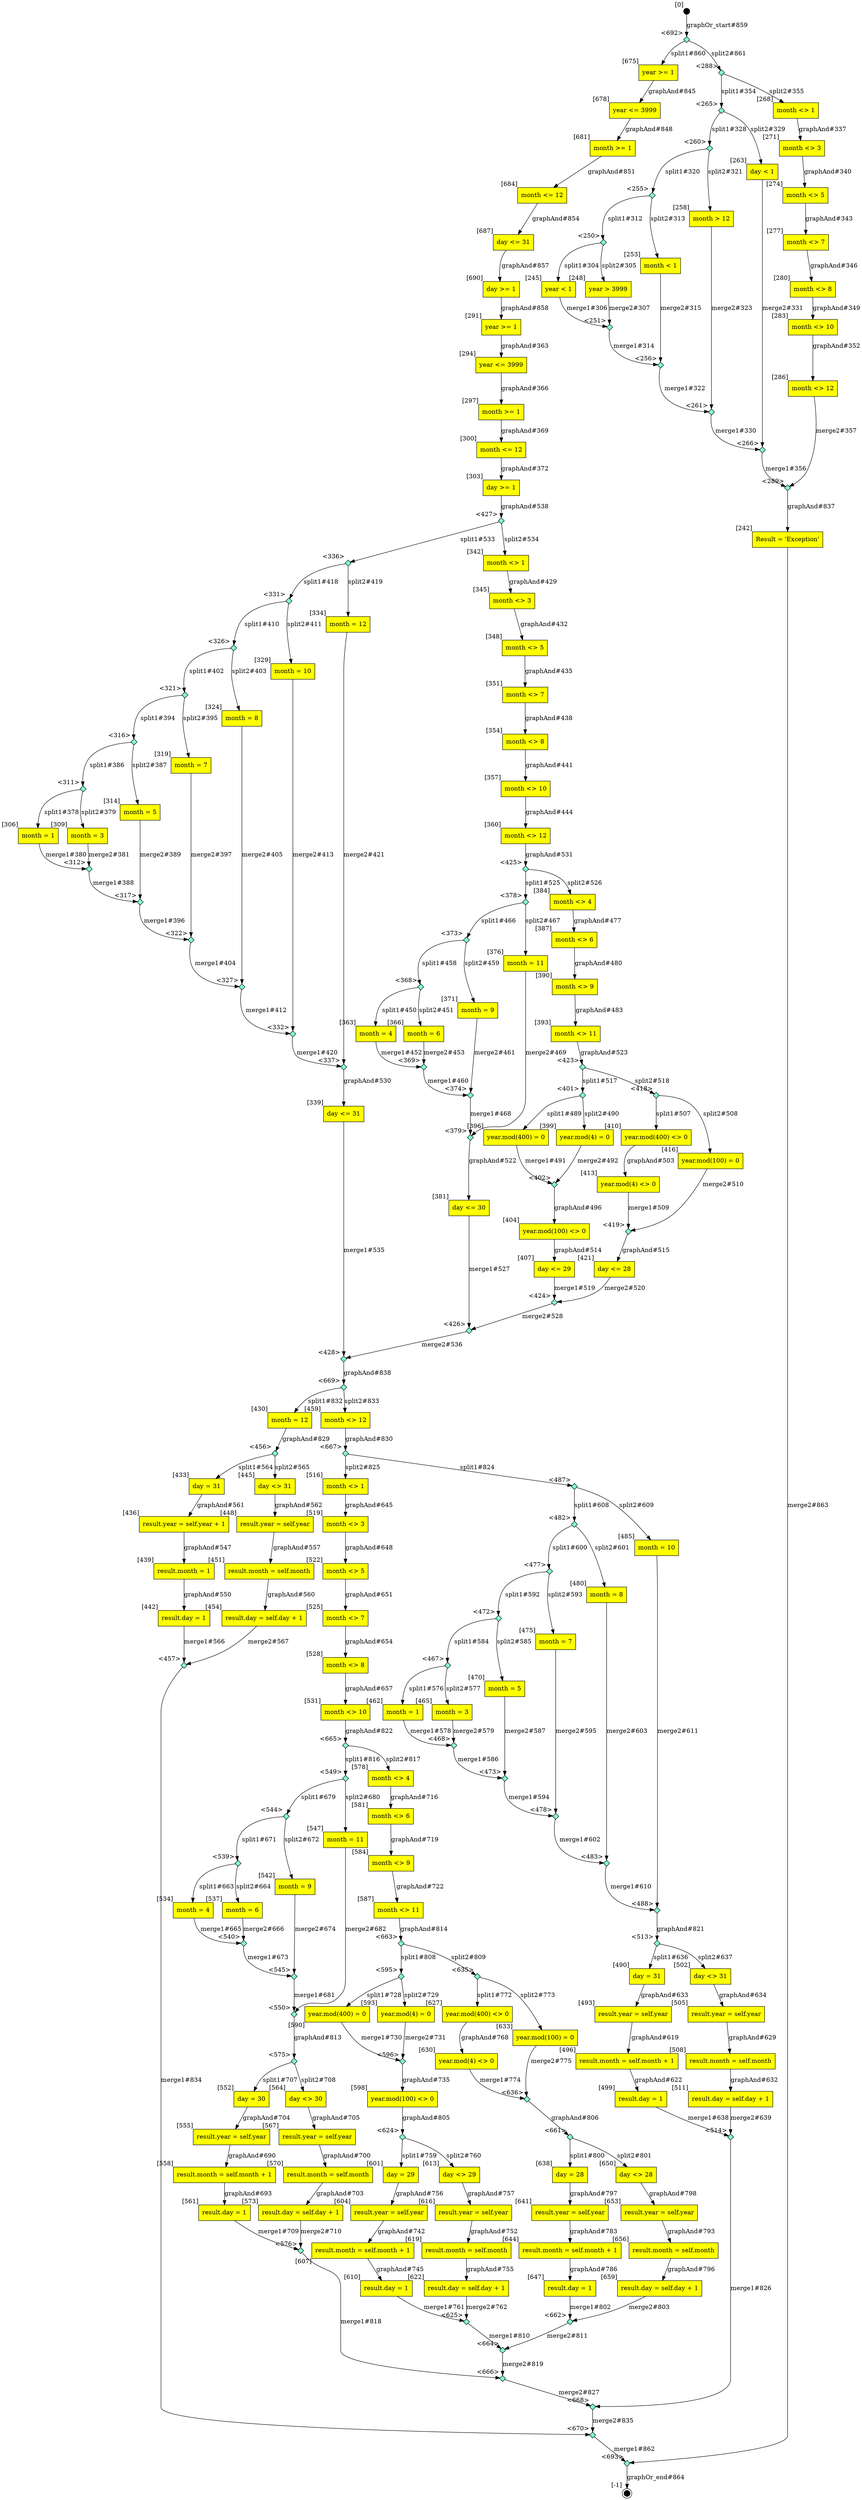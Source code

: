 digraph CLG {
  513 [shape="diamond", label="", xlabel="<513>", style=filled, fillcolor=aquamarine, fixedsize=true, width=.2, height=.2];
  514 [shape="diamond", label="", xlabel="<514>", style=filled, fillcolor=aquamarine, fixedsize=true, width=.2, height=.2];
  516 [shape="box", label="month <> 1", style=filled, fillcolor=yellow, xlabel="[516]"];
  519 [shape="box", label="month <> 3", style=filled, fillcolor=yellow, xlabel="[519]"];
  522 [shape="box", label="month <> 5", style=filled, fillcolor=yellow, xlabel="[522]"];
  525 [shape="box", label="month <> 7", style=filled, fillcolor=yellow, xlabel="[525]"];
  528 [shape="box", label="month <> 8", style=filled, fillcolor=yellow, xlabel="[528]"];
  531 [shape="box", label="month <> 10", style=filled, fillcolor=yellow, xlabel="[531]"];
  534 [shape="box", label="month = 4", style=filled, fillcolor=yellow, xlabel="[534]"];
  537 [shape="box", label="month = 6", style=filled, fillcolor=yellow, xlabel="[537]"];
  539 [shape="diamond", label="", xlabel="<539>", style=filled, fillcolor=aquamarine, fixedsize=true, width=.2, height=.2];
  540 [shape="diamond", label="", xlabel="<540>", style=filled, fillcolor=aquamarine, fixedsize=true, width=.2, height=.2];
  542 [shape="box", label="month = 9", style=filled, fillcolor=yellow, xlabel="[542]"];
  544 [shape="diamond", label="", xlabel="<544>", style=filled, fillcolor=aquamarine, fixedsize=true, width=.2, height=.2];
  545 [shape="diamond", label="", xlabel="<545>", style=filled, fillcolor=aquamarine, fixedsize=true, width=.2, height=.2];
  547 [shape="box", label="month = 11", style=filled, fillcolor=yellow, xlabel="[547]"];
  549 [shape="diamond", label="", xlabel="<549>", style=filled, fillcolor=aquamarine, fixedsize=true, width=.2, height=.2];
  550 [shape="diamond", label="", xlabel="<550>", style=filled, fillcolor=aquamarine, fixedsize=true, width=.2, height=.2];
  552 [shape="box", label="day = 30", style=filled, fillcolor=yellow, xlabel="[552]"];
  555 [shape="box", label="result.year = self.year", style=filled, fillcolor=yellow, xlabel="[555]"];
  558 [shape="box", label="result.month = self.month + 1", style=filled, fillcolor=yellow, xlabel="[558]"];
  561 [shape="box", label="result.day = 1", style=filled, fillcolor=yellow, xlabel="[561]"];
  564 [shape="box", label="day <> 30", style=filled, fillcolor=yellow, xlabel="[564]"];
  567 [shape="box", label="result.year = self.year", style=filled, fillcolor=yellow, xlabel="[567]"];
  570 [shape="box", label="result.month = self.month", style=filled, fillcolor=yellow, xlabel="[570]"];
  573 [shape="box", label="result.day = self.day + 1", style=filled, fillcolor=yellow, xlabel="[573]"];
  575 [shape="diamond", label="", xlabel="<575>", style=filled, fillcolor=aquamarine, fixedsize=true, width=.2, height=.2];
  576 [shape="diamond", label="", xlabel="<576>", style=filled, fillcolor=aquamarine, fixedsize=true, width=.2, height=.2];
  578 [shape="box", label="month <> 4", style=filled, fillcolor=yellow, xlabel="[578]"];
  581 [shape="box", label="month <> 6", style=filled, fillcolor=yellow, xlabel="[581]"];
  584 [shape="box", label="month <> 9", style=filled, fillcolor=yellow, xlabel="[584]"];
  587 [shape="box", label="month <> 11", style=filled, fillcolor=yellow, xlabel="[587]"];
  590 [shape="box", label="year.mod(400) = 0", style=filled, fillcolor=yellow, xlabel="[590]"];
  593 [shape="box", label="year.mod(4) = 0", style=filled, fillcolor=yellow, xlabel="[593]"];
  595 [shape="diamond", label="", xlabel="<595>", style=filled, fillcolor=aquamarine, fixedsize=true, width=.2, height=.2];
  596 [shape="diamond", label="", xlabel="<596>", style=filled, fillcolor=aquamarine, fixedsize=true, width=.2, height=.2];
  598 [shape="box", label="year.mod(100) <> 0", style=filled, fillcolor=yellow, xlabel="[598]"];
  601 [shape="box", label="day = 29", style=filled, fillcolor=yellow, xlabel="[601]"];
  604 [shape="box", label="result.year = self.year", style=filled, fillcolor=yellow, xlabel="[604]"];
  607 [shape="box", label="result.month = self.month + 1", style=filled, fillcolor=yellow, xlabel="[607]"];
  610 [shape="box", label="result.day = 1", style=filled, fillcolor=yellow, xlabel="[610]"];
  613 [shape="box", label="day <> 29", style=filled, fillcolor=yellow, xlabel="[613]"];
  616 [shape="box", label="result.year = self.year", style=filled, fillcolor=yellow, xlabel="[616]"];
  619 [shape="box", label="result.month = self.month", style=filled, fillcolor=yellow, xlabel="[619]"];
  622 [shape="box", label="result.day = self.day + 1", style=filled, fillcolor=yellow, xlabel="[622]"];
  624 [shape="diamond", label="", xlabel="<624>", style=filled, fillcolor=aquamarine, fixedsize=true, width=.2, height=.2];
  625 [shape="diamond", label="", xlabel="<625>", style=filled, fillcolor=aquamarine, fixedsize=true, width=.2, height=.2];
  627 [shape="box", label="year.mod(400) <> 0", style=filled, fillcolor=yellow, xlabel="[627]"];
  630 [shape="box", label="year.mod(4) <> 0", style=filled, fillcolor=yellow, xlabel="[630]"];
  633 [shape="box", label="year.mod(100) = 0", style=filled, fillcolor=yellow, xlabel="[633]"];
  635 [shape="diamond", label="", xlabel="<635>", style=filled, fillcolor=aquamarine, fixedsize=true, width=.2, height=.2];
  636 [shape="diamond", label="", xlabel="<636>", style=filled, fillcolor=aquamarine, fixedsize=true, width=.2, height=.2];
  638 [shape="box", label="day = 28", style=filled, fillcolor=yellow, xlabel="[638]"];
  641 [shape="box", label="result.year = self.year", style=filled, fillcolor=yellow, xlabel="[641]"];
  644 [shape="box", label="result.month = self.month + 1", style=filled, fillcolor=yellow, xlabel="[644]"];
  647 [shape="box", label="result.day = 1", style=filled, fillcolor=yellow, xlabel="[647]"];
  650 [shape="box", label="day <> 28", style=filled, fillcolor=yellow, xlabel="[650]"];
  653 [shape="box", label="result.year = self.year", style=filled, fillcolor=yellow, xlabel="[653]"];
  656 [shape="box", label="result.month = self.month", style=filled, fillcolor=yellow, xlabel="[656]"];
  659 [shape="box", label="result.day = self.day + 1", style=filled, fillcolor=yellow, xlabel="[659]"];
  661 [shape="diamond", label="", xlabel="<661>", style=filled, fillcolor=aquamarine, fixedsize=true, width=.2, height=.2];
  662 [shape="diamond", label="", xlabel="<662>", style=filled, fillcolor=aquamarine, fixedsize=true, width=.2, height=.2];
  663 [shape="diamond", label="", xlabel="<663>", style=filled, fillcolor=aquamarine, fixedsize=true, width=.2, height=.2];
  664 [shape="diamond", label="", xlabel="<664>", style=filled, fillcolor=aquamarine, fixedsize=true, width=.2, height=.2];
  665 [shape="diamond", label="", xlabel="<665>", style=filled, fillcolor=aquamarine, fixedsize=true, width=.2, height=.2];
  666 [shape="diamond", label="", xlabel="<666>", style=filled, fillcolor=aquamarine, fixedsize=true, width=.2, height=.2];
  667 [shape="diamond", label="", xlabel="<667>", style=filled, fillcolor=aquamarine, fixedsize=true, width=.2, height=.2];
  668 [shape="diamond", label="", xlabel="<668>", style=filled, fillcolor=aquamarine, fixedsize=true, width=.2, height=.2];
  669 [shape="diamond", label="", xlabel="<669>", style=filled, fillcolor=aquamarine, fixedsize=true, width=.2, height=.2];
  670 [shape="diamond", label="", xlabel="<670>", style=filled, fillcolor=aquamarine, fixedsize=true, width=.2, height=.2];
  674 [style=filled, fillcolor=black, shape="circle", label="", fixedsize=true, width=.2, height=.2, xlabel="[0]"];
  675 [shape="box", label="year >= 1", style=filled, fillcolor=yellow, xlabel="[675]"];
  678 [shape="box", label="year <= 3999", style=filled, fillcolor=yellow, xlabel="[678]"];
  681 [shape="box", label="month >= 1", style=filled, fillcolor=yellow, xlabel="[681]"];
  684 [shape="box", label="month <= 12", style=filled, fillcolor=yellow, xlabel="[684]"];
  687 [shape="box", label="day <= 31", style=filled, fillcolor=yellow, xlabel="[687]"];
  690 [shape="box", label="day >= 1", style=filled, fillcolor=yellow, xlabel="[690]"];
  692 [shape="diamond", label="", xlabel="<692>", style=filled, fillcolor=aquamarine, fixedsize=true, width=.2, height=.2];
  693 [shape="diamond", label="", xlabel="<693>", style=filled, fillcolor=aquamarine, fixedsize=true, width=.2, height=.2];
  242 [shape="box", label="Result = 'Exception'", style=filled, fillcolor=yellow, xlabel="[242]"];
  243 [style=filled, fillcolor=black, shape="doublecircle", label="", fixedsize=true, width=.2, height=.2, xlabel="[-1]"];
  245 [shape="box", label="year < 1", style=filled, fillcolor=yellow, xlabel="[245]"];
  248 [shape="box", label="year > 3999", style=filled, fillcolor=yellow, xlabel="[248]"];
  250 [shape="diamond", label="", xlabel="<250>", style=filled, fillcolor=aquamarine, fixedsize=true, width=.2, height=.2];
  251 [shape="diamond", label="", xlabel="<251>", style=filled, fillcolor=aquamarine, fixedsize=true, width=.2, height=.2];
  253 [shape="box", label="month < 1", style=filled, fillcolor=yellow, xlabel="[253]"];
  255 [shape="diamond", label="", xlabel="<255>", style=filled, fillcolor=aquamarine, fixedsize=true, width=.2, height=.2];
  256 [shape="diamond", label="", xlabel="<256>", style=filled, fillcolor=aquamarine, fixedsize=true, width=.2, height=.2];
  258 [shape="box", label="month > 12", style=filled, fillcolor=yellow, xlabel="[258]"];
  260 [shape="diamond", label="", xlabel="<260>", style=filled, fillcolor=aquamarine, fixedsize=true, width=.2, height=.2];
  261 [shape="diamond", label="", xlabel="<261>", style=filled, fillcolor=aquamarine, fixedsize=true, width=.2, height=.2];
  263 [shape="box", label="day < 1", style=filled, fillcolor=yellow, xlabel="[263]"];
  265 [shape="diamond", label="", xlabel="<265>", style=filled, fillcolor=aquamarine, fixedsize=true, width=.2, height=.2];
  266 [shape="diamond", label="", xlabel="<266>", style=filled, fillcolor=aquamarine, fixedsize=true, width=.2, height=.2];
  268 [shape="box", label="month <> 1", style=filled, fillcolor=yellow, xlabel="[268]"];
  271 [shape="box", label="month <> 3", style=filled, fillcolor=yellow, xlabel="[271]"];
  274 [shape="box", label="month <> 5", style=filled, fillcolor=yellow, xlabel="[274]"];
  277 [shape="box", label="month <> 7", style=filled, fillcolor=yellow, xlabel="[277]"];
  280 [shape="box", label="month <> 8", style=filled, fillcolor=yellow, xlabel="[280]"];
  283 [shape="box", label="month <> 10", style=filled, fillcolor=yellow, xlabel="[283]"];
  286 [shape="box", label="month <> 12", style=filled, fillcolor=yellow, xlabel="[286]"];
  288 [shape="diamond", label="", xlabel="<288>", style=filled, fillcolor=aquamarine, fixedsize=true, width=.2, height=.2];
  289 [shape="diamond", label="", xlabel="<289>", style=filled, fillcolor=aquamarine, fixedsize=true, width=.2, height=.2];
  291 [shape="box", label="year >= 1", style=filled, fillcolor=yellow, xlabel="[291]"];
  294 [shape="box", label="year <= 3999", style=filled, fillcolor=yellow, xlabel="[294]"];
  297 [shape="box", label="month >= 1", style=filled, fillcolor=yellow, xlabel="[297]"];
  300 [shape="box", label="month <= 12", style=filled, fillcolor=yellow, xlabel="[300]"];
  303 [shape="box", label="day >= 1", style=filled, fillcolor=yellow, xlabel="[303]"];
  306 [shape="box", label="month = 1", style=filled, fillcolor=yellow, xlabel="[306]"];
  309 [shape="box", label="month = 3", style=filled, fillcolor=yellow, xlabel="[309]"];
  311 [shape="diamond", label="", xlabel="<311>", style=filled, fillcolor=aquamarine, fixedsize=true, width=.2, height=.2];
  312 [shape="diamond", label="", xlabel="<312>", style=filled, fillcolor=aquamarine, fixedsize=true, width=.2, height=.2];
  314 [shape="box", label="month = 5", style=filled, fillcolor=yellow, xlabel="[314]"];
  316 [shape="diamond", label="", xlabel="<316>", style=filled, fillcolor=aquamarine, fixedsize=true, width=.2, height=.2];
  317 [shape="diamond", label="", xlabel="<317>", style=filled, fillcolor=aquamarine, fixedsize=true, width=.2, height=.2];
  319 [shape="box", label="month = 7", style=filled, fillcolor=yellow, xlabel="[319]"];
  321 [shape="diamond", label="", xlabel="<321>", style=filled, fillcolor=aquamarine, fixedsize=true, width=.2, height=.2];
  322 [shape="diamond", label="", xlabel="<322>", style=filled, fillcolor=aquamarine, fixedsize=true, width=.2, height=.2];
  324 [shape="box", label="month = 8", style=filled, fillcolor=yellow, xlabel="[324]"];
  326 [shape="diamond", label="", xlabel="<326>", style=filled, fillcolor=aquamarine, fixedsize=true, width=.2, height=.2];
  327 [shape="diamond", label="", xlabel="<327>", style=filled, fillcolor=aquamarine, fixedsize=true, width=.2, height=.2];
  329 [shape="box", label="month = 10", style=filled, fillcolor=yellow, xlabel="[329]"];
  331 [shape="diamond", label="", xlabel="<331>", style=filled, fillcolor=aquamarine, fixedsize=true, width=.2, height=.2];
  332 [shape="diamond", label="", xlabel="<332>", style=filled, fillcolor=aquamarine, fixedsize=true, width=.2, height=.2];
  334 [shape="box", label="month = 12", style=filled, fillcolor=yellow, xlabel="[334]"];
  336 [shape="diamond", label="", xlabel="<336>", style=filled, fillcolor=aquamarine, fixedsize=true, width=.2, height=.2];
  337 [shape="diamond", label="", xlabel="<337>", style=filled, fillcolor=aquamarine, fixedsize=true, width=.2, height=.2];
  339 [shape="box", label="day <= 31", style=filled, fillcolor=yellow, xlabel="[339]"];
  342 [shape="box", label="month <> 1", style=filled, fillcolor=yellow, xlabel="[342]"];
  345 [shape="box", label="month <> 3", style=filled, fillcolor=yellow, xlabel="[345]"];
  348 [shape="box", label="month <> 5", style=filled, fillcolor=yellow, xlabel="[348]"];
  351 [shape="box", label="month <> 7", style=filled, fillcolor=yellow, xlabel="[351]"];
  354 [shape="box", label="month <> 8", style=filled, fillcolor=yellow, xlabel="[354]"];
  357 [shape="box", label="month <> 10", style=filled, fillcolor=yellow, xlabel="[357]"];
  360 [shape="box", label="month <> 12", style=filled, fillcolor=yellow, xlabel="[360]"];
  363 [shape="box", label="month = 4", style=filled, fillcolor=yellow, xlabel="[363]"];
  366 [shape="box", label="month = 6", style=filled, fillcolor=yellow, xlabel="[366]"];
  368 [shape="diamond", label="", xlabel="<368>", style=filled, fillcolor=aquamarine, fixedsize=true, width=.2, height=.2];
  369 [shape="diamond", label="", xlabel="<369>", style=filled, fillcolor=aquamarine, fixedsize=true, width=.2, height=.2];
  371 [shape="box", label="month = 9", style=filled, fillcolor=yellow, xlabel="[371]"];
  373 [shape="diamond", label="", xlabel="<373>", style=filled, fillcolor=aquamarine, fixedsize=true, width=.2, height=.2];
  374 [shape="diamond", label="", xlabel="<374>", style=filled, fillcolor=aquamarine, fixedsize=true, width=.2, height=.2];
  376 [shape="box", label="month = 11", style=filled, fillcolor=yellow, xlabel="[376]"];
  378 [shape="diamond", label="", xlabel="<378>", style=filled, fillcolor=aquamarine, fixedsize=true, width=.2, height=.2];
  379 [shape="diamond", label="", xlabel="<379>", style=filled, fillcolor=aquamarine, fixedsize=true, width=.2, height=.2];
  381 [shape="box", label="day <= 30", style=filled, fillcolor=yellow, xlabel="[381]"];
  384 [shape="box", label="month <> 4", style=filled, fillcolor=yellow, xlabel="[384]"];
  387 [shape="box", label="month <> 6", style=filled, fillcolor=yellow, xlabel="[387]"];
  390 [shape="box", label="month <> 9", style=filled, fillcolor=yellow, xlabel="[390]"];
  393 [shape="box", label="month <> 11", style=filled, fillcolor=yellow, xlabel="[393]"];
  396 [shape="box", label="year.mod(400) = 0", style=filled, fillcolor=yellow, xlabel="[396]"];
  399 [shape="box", label="year.mod(4) = 0", style=filled, fillcolor=yellow, xlabel="[399]"];
  401 [shape="diamond", label="", xlabel="<401>", style=filled, fillcolor=aquamarine, fixedsize=true, width=.2, height=.2];
  402 [shape="diamond", label="", xlabel="<402>", style=filled, fillcolor=aquamarine, fixedsize=true, width=.2, height=.2];
  404 [shape="box", label="year.mod(100) <> 0", style=filled, fillcolor=yellow, xlabel="[404]"];
  407 [shape="box", label="day <= 29", style=filled, fillcolor=yellow, xlabel="[407]"];
  410 [shape="box", label="year.mod(400) <> 0", style=filled, fillcolor=yellow, xlabel="[410]"];
  413 [shape="box", label="year.mod(4) <> 0", style=filled, fillcolor=yellow, xlabel="[413]"];
  416 [shape="box", label="year.mod(100) = 0", style=filled, fillcolor=yellow, xlabel="[416]"];
  418 [shape="diamond", label="", xlabel="<418>", style=filled, fillcolor=aquamarine, fixedsize=true, width=.2, height=.2];
  419 [shape="diamond", label="", xlabel="<419>", style=filled, fillcolor=aquamarine, fixedsize=true, width=.2, height=.2];
  421 [shape="box", label="day <= 28", style=filled, fillcolor=yellow, xlabel="[421]"];
  423 [shape="diamond", label="", xlabel="<423>", style=filled, fillcolor=aquamarine, fixedsize=true, width=.2, height=.2];
  424 [shape="diamond", label="", xlabel="<424>", style=filled, fillcolor=aquamarine, fixedsize=true, width=.2, height=.2];
  425 [shape="diamond", label="", xlabel="<425>", style=filled, fillcolor=aquamarine, fixedsize=true, width=.2, height=.2];
  426 [shape="diamond", label="", xlabel="<426>", style=filled, fillcolor=aquamarine, fixedsize=true, width=.2, height=.2];
  427 [shape="diamond", label="", xlabel="<427>", style=filled, fillcolor=aquamarine, fixedsize=true, width=.2, height=.2];
  428 [shape="diamond", label="", xlabel="<428>", style=filled, fillcolor=aquamarine, fixedsize=true, width=.2, height=.2];
  430 [shape="box", label="month = 12", style=filled, fillcolor=yellow, xlabel="[430]"];
  433 [shape="box", label="day = 31", style=filled, fillcolor=yellow, xlabel="[433]"];
  436 [shape="box", label="result.year = self.year + 1", style=filled, fillcolor=yellow, xlabel="[436]"];
  439 [shape="box", label="result.month = 1", style=filled, fillcolor=yellow, xlabel="[439]"];
  442 [shape="box", label="result.day = 1", style=filled, fillcolor=yellow, xlabel="[442]"];
  445 [shape="box", label="day <> 31", style=filled, fillcolor=yellow, xlabel="[445]"];
  448 [shape="box", label="result.year = self.year", style=filled, fillcolor=yellow, xlabel="[448]"];
  451 [shape="box", label="result.month = self.month", style=filled, fillcolor=yellow, xlabel="[451]"];
  454 [shape="box", label="result.day = self.day + 1", style=filled, fillcolor=yellow, xlabel="[454]"];
  456 [shape="diamond", label="", xlabel="<456>", style=filled, fillcolor=aquamarine, fixedsize=true, width=.2, height=.2];
  457 [shape="diamond", label="", xlabel="<457>", style=filled, fillcolor=aquamarine, fixedsize=true, width=.2, height=.2];
  459 [shape="box", label="month <> 12", style=filled, fillcolor=yellow, xlabel="[459]"];
  462 [shape="box", label="month = 1", style=filled, fillcolor=yellow, xlabel="[462]"];
  465 [shape="box", label="month = 3", style=filled, fillcolor=yellow, xlabel="[465]"];
  467 [shape="diamond", label="", xlabel="<467>", style=filled, fillcolor=aquamarine, fixedsize=true, width=.2, height=.2];
  468 [shape="diamond", label="", xlabel="<468>", style=filled, fillcolor=aquamarine, fixedsize=true, width=.2, height=.2];
  470 [shape="box", label="month = 5", style=filled, fillcolor=yellow, xlabel="[470]"];
  472 [shape="diamond", label="", xlabel="<472>", style=filled, fillcolor=aquamarine, fixedsize=true, width=.2, height=.2];
  473 [shape="diamond", label="", xlabel="<473>", style=filled, fillcolor=aquamarine, fixedsize=true, width=.2, height=.2];
  475 [shape="box", label="month = 7", style=filled, fillcolor=yellow, xlabel="[475]"];
  477 [shape="diamond", label="", xlabel="<477>", style=filled, fillcolor=aquamarine, fixedsize=true, width=.2, height=.2];
  478 [shape="diamond", label="", xlabel="<478>", style=filled, fillcolor=aquamarine, fixedsize=true, width=.2, height=.2];
  480 [shape="box", label="month = 8", style=filled, fillcolor=yellow, xlabel="[480]"];
  482 [shape="diamond", label="", xlabel="<482>", style=filled, fillcolor=aquamarine, fixedsize=true, width=.2, height=.2];
  483 [shape="diamond", label="", xlabel="<483>", style=filled, fillcolor=aquamarine, fixedsize=true, width=.2, height=.2];
  485 [shape="box", label="month = 10", style=filled, fillcolor=yellow, xlabel="[485]"];
  487 [shape="diamond", label="", xlabel="<487>", style=filled, fillcolor=aquamarine, fixedsize=true, width=.2, height=.2];
  488 [shape="diamond", label="", xlabel="<488>", style=filled, fillcolor=aquamarine, fixedsize=true, width=.2, height=.2];
  490 [shape="box", label="day = 31", style=filled, fillcolor=yellow, xlabel="[490]"];
  493 [shape="box", label="result.year = self.year", style=filled, fillcolor=yellow, xlabel="[493]"];
  496 [shape="box", label="result.month = self.month + 1", style=filled, fillcolor=yellow, xlabel="[496]"];
  499 [shape="box", label="result.day = 1", style=filled, fillcolor=yellow, xlabel="[499]"];
  502 [shape="box", label="day <> 31", style=filled, fillcolor=yellow, xlabel="[502]"];
  505 [shape="box", label="result.year = self.year", style=filled, fillcolor=yellow, xlabel="[505]"];
  508 [shape="box", label="result.month = self.month", style=filled, fillcolor=yellow, xlabel="[508]"];
  511 [shape="box", label="result.day = self.day + 1", style=filled, fillcolor=yellow, xlabel="[511]"];
  404 -> 407[label="graphAnd#514"];
  419 -> 421[label="graphAnd#515"];
  423 -> 401[label="split1#517"];
  423 -> 418[label="split2#518"];
  407 -> 424[label="merge1#519"];
  421 -> 424[label="merge2#520"];
  379 -> 381[label="graphAnd#522"];
  393 -> 423[label="graphAnd#523"];
  425 -> 378[label="split1#525"];
  425 -> 384[label="split2#526"];
  381 -> 426[label="merge1#527"];
  424 -> 426[label="merge2#528"];
  337 -> 339[label="graphAnd#530"];
  360 -> 425[label="graphAnd#531"];
  427 -> 336[label="split1#533"];
  427 -> 342[label="split2#534"];
  339 -> 428[label="merge1#535"];
  426 -> 428[label="merge2#536"];
  303 -> 427[label="graphAnd#538"];
  436 -> 439[label="graphAnd#547"];
  439 -> 442[label="graphAnd#550"];
  448 -> 451[label="graphAnd#557"];
  451 -> 454[label="graphAnd#560"];
  433 -> 436[label="graphAnd#561"];
  445 -> 448[label="graphAnd#562"];
  456 -> 433[label="split1#564"];
  456 -> 445[label="split2#565"];
  442 -> 457[label="merge1#566"];
  454 -> 457[label="merge2#567"];
  467 -> 462[label="split1#576"];
  467 -> 465[label="split2#577"];
  462 -> 468[label="merge1#578"];
  465 -> 468[label="merge2#579"];
  472 -> 467[label="split1#584"];
  472 -> 470[label="split2#585"];
  468 -> 473[label="merge1#586"];
  470 -> 473[label="merge2#587"];
  477 -> 472[label="split1#592"];
  477 -> 475[label="split2#593"];
  473 -> 478[label="merge1#594"];
  475 -> 478[label="merge2#595"];
  482 -> 477[label="split1#600"];
  482 -> 480[label="split2#601"];
  478 -> 483[label="merge1#602"];
  480 -> 483[label="merge2#603"];
  487 -> 482[label="split1#608"];
  487 -> 485[label="split2#609"];
  483 -> 488[label="merge1#610"];
  485 -> 488[label="merge2#611"];
  493 -> 496[label="graphAnd#619"];
  496 -> 499[label="graphAnd#622"];
  505 -> 508[label="graphAnd#629"];
  508 -> 511[label="graphAnd#632"];
  490 -> 493[label="graphAnd#633"];
  502 -> 505[label="graphAnd#634"];
  513 -> 490[label="split1#636"];
  513 -> 502[label="split2#637"];
  499 -> 514[label="merge1#638"];
  511 -> 514[label="merge2#639"];
  516 -> 519[label="graphAnd#645"];
  519 -> 522[label="graphAnd#648"];
  522 -> 525[label="graphAnd#651"];
  525 -> 528[label="graphAnd#654"];
  528 -> 531[label="graphAnd#657"];
  539 -> 534[label="split1#663"];
  539 -> 537[label="split2#664"];
  534 -> 540[label="merge1#665"];
  537 -> 540[label="merge2#666"];
  544 -> 539[label="split1#671"];
  544 -> 542[label="split2#672"];
  540 -> 545[label="merge1#673"];
  542 -> 545[label="merge2#674"];
  549 -> 544[label="split1#679"];
  549 -> 547[label="split2#680"];
  545 -> 550[label="merge1#681"];
  547 -> 550[label="merge2#682"];
  555 -> 558[label="graphAnd#690"];
  558 -> 561[label="graphAnd#693"];
  567 -> 570[label="graphAnd#700"];
  570 -> 573[label="graphAnd#703"];
  552 -> 555[label="graphAnd#704"];
  564 -> 567[label="graphAnd#705"];
  575 -> 552[label="split1#707"];
  575 -> 564[label="split2#708"];
  561 -> 576[label="merge1#709"];
  573 -> 576[label="merge2#710"];
  578 -> 581[label="graphAnd#716"];
  581 -> 584[label="graphAnd#719"];
  584 -> 587[label="graphAnd#722"];
  595 -> 590[label="split1#728"];
  595 -> 593[label="split2#729"];
  590 -> 596[label="merge1#730"];
  593 -> 596[label="merge2#731"];
  596 -> 598[label="graphAnd#735"];
  604 -> 607[label="graphAnd#742"];
  607 -> 610[label="graphAnd#745"];
  616 -> 619[label="graphAnd#752"];
  619 -> 622[label="graphAnd#755"];
  601 -> 604[label="graphAnd#756"];
  613 -> 616[label="graphAnd#757"];
  624 -> 601[label="split1#759"];
  624 -> 613[label="split2#760"];
  610 -> 625[label="merge1#761"];
  622 -> 625[label="merge2#762"];
  627 -> 630[label="graphAnd#768"];
  635 -> 627[label="split1#772"];
  635 -> 633[label="split2#773"];
  630 -> 636[label="merge1#774"];
  633 -> 636[label="merge2#775"];
  641 -> 644[label="graphAnd#783"];
  644 -> 647[label="graphAnd#786"];
  653 -> 656[label="graphAnd#793"];
  656 -> 659[label="graphAnd#796"];
  638 -> 641[label="graphAnd#797"];
  650 -> 653[label="graphAnd#798"];
  661 -> 638[label="split1#800"];
  661 -> 650[label="split2#801"];
  647 -> 662[label="merge1#802"];
  659 -> 662[label="merge2#803"];
  598 -> 624[label="graphAnd#805"];
  636 -> 661[label="graphAnd#806"];
  663 -> 595[label="split1#808"];
  663 -> 635[label="split2#809"];
  625 -> 664[label="merge1#810"];
  662 -> 664[label="merge2#811"];
  550 -> 575[label="graphAnd#813"];
  587 -> 663[label="graphAnd#814"];
  665 -> 549[label="split1#816"];
  250 -> 245[label="split1#304"];
  665 -> 578[label="split2#817"];
  250 -> 248[label="split2#305"];
  576 -> 666[label="merge1#818"];
  245 -> 251[label="merge1#306"];
  664 -> 666[label="merge2#819"];
  248 -> 251[label="merge2#307"];
  488 -> 513[label="graphAnd#821"];
  531 -> 665[label="graphAnd#822"];
  667 -> 487[label="split1#824"];
  255 -> 250[label="split1#312"];
  667 -> 516[label="split2#825"];
  255 -> 253[label="split2#313"];
  514 -> 668[label="merge1#826"];
  251 -> 256[label="merge1#314"];
  666 -> 668[label="merge2#827"];
  253 -> 256[label="merge2#315"];
  430 -> 456[label="graphAnd#829"];
  459 -> 667[label="graphAnd#830"];
  669 -> 430[label="split1#832"];
  260 -> 255[label="split1#320"];
  669 -> 459[label="split2#833"];
  260 -> 258[label="split2#321"];
  457 -> 670[label="merge1#834"];
  256 -> 261[label="merge1#322"];
  668 -> 670[label="merge2#835"];
  258 -> 261[label="merge2#323"];
  289 -> 242[label="graphAnd#837"];
  428 -> 669[label="graphAnd#838"];
  265 -> 260[label="split1#328"];
  265 -> 263[label="split2#329"];
  261 -> 266[label="merge1#330"];
  263 -> 266[label="merge2#331"];
  675 -> 678[label="graphAnd#845"];
  678 -> 681[label="graphAnd#848"];
  268 -> 271[label="graphAnd#337"];
  681 -> 684[label="graphAnd#851"];
  271 -> 274[label="graphAnd#340"];
  684 -> 687[label="graphAnd#854"];
  274 -> 277[label="graphAnd#343"];
  687 -> 690[label="graphAnd#857"];
  690 -> 291[label="graphAnd#858"];
  277 -> 280[label="graphAnd#346"];
  674 -> 692[label="graphOr_start#859"];
  692 -> 675[label="split1#860"];
  692 -> 288[label="split2#861"];
  280 -> 283[label="graphAnd#349"];
  670 -> 693[label="merge1#862"];
  242 -> 693[label="merge2#863"];
  693 -> 243[label="graphOr_end#864"];
  283 -> 286[label="graphAnd#352"];
  288 -> 265[label="split1#354"];
  288 -> 268[label="split2#355"];
  266 -> 289[label="merge1#356"];
  286 -> 289[label="merge2#357"];
  291 -> 294[label="graphAnd#363"];
  294 -> 297[label="graphAnd#366"];
  297 -> 300[label="graphAnd#369"];
  300 -> 303[label="graphAnd#372"];
  311 -> 306[label="split1#378"];
  311 -> 309[label="split2#379"];
  306 -> 312[label="merge1#380"];
  309 -> 312[label="merge2#381"];
  316 -> 311[label="split1#386"];
  316 -> 314[label="split2#387"];
  312 -> 317[label="merge1#388"];
  314 -> 317[label="merge2#389"];
  321 -> 316[label="split1#394"];
  321 -> 319[label="split2#395"];
  317 -> 322[label="merge1#396"];
  319 -> 322[label="merge2#397"];
  326 -> 321[label="split1#402"];
  326 -> 324[label="split2#403"];
  322 -> 327[label="merge1#404"];
  324 -> 327[label="merge2#405"];
  331 -> 326[label="split1#410"];
  331 -> 329[label="split2#411"];
  327 -> 332[label="merge1#412"];
  329 -> 332[label="merge2#413"];
  336 -> 331[label="split1#418"];
  336 -> 334[label="split2#419"];
  332 -> 337[label="merge1#420"];
  334 -> 337[label="merge2#421"];
  342 -> 345[label="graphAnd#429"];
  345 -> 348[label="graphAnd#432"];
  348 -> 351[label="graphAnd#435"];
  351 -> 354[label="graphAnd#438"];
  354 -> 357[label="graphAnd#441"];
  357 -> 360[label="graphAnd#444"];
  368 -> 363[label="split1#450"];
  368 -> 366[label="split2#451"];
  363 -> 369[label="merge1#452"];
  366 -> 369[label="merge2#453"];
  373 -> 368[label="split1#458"];
  373 -> 371[label="split2#459"];
  369 -> 374[label="merge1#460"];
  371 -> 374[label="merge2#461"];
  378 -> 373[label="split1#466"];
  378 -> 376[label="split2#467"];
  374 -> 379[label="merge1#468"];
  376 -> 379[label="merge2#469"];
  384 -> 387[label="graphAnd#477"];
  387 -> 390[label="graphAnd#480"];
  390 -> 393[label="graphAnd#483"];
  401 -> 396[label="split1#489"];
  401 -> 399[label="split2#490"];
  396 -> 402[label="merge1#491"];
  399 -> 402[label="merge2#492"];
  402 -> 404[label="graphAnd#496"];
  410 -> 413[label="graphAnd#503"];
  418 -> 410[label="split1#507"];
  418 -> 416[label="split2#508"];
  413 -> 419[label="merge1#509"];
  416 -> 419[label="merge2#510"];
}
